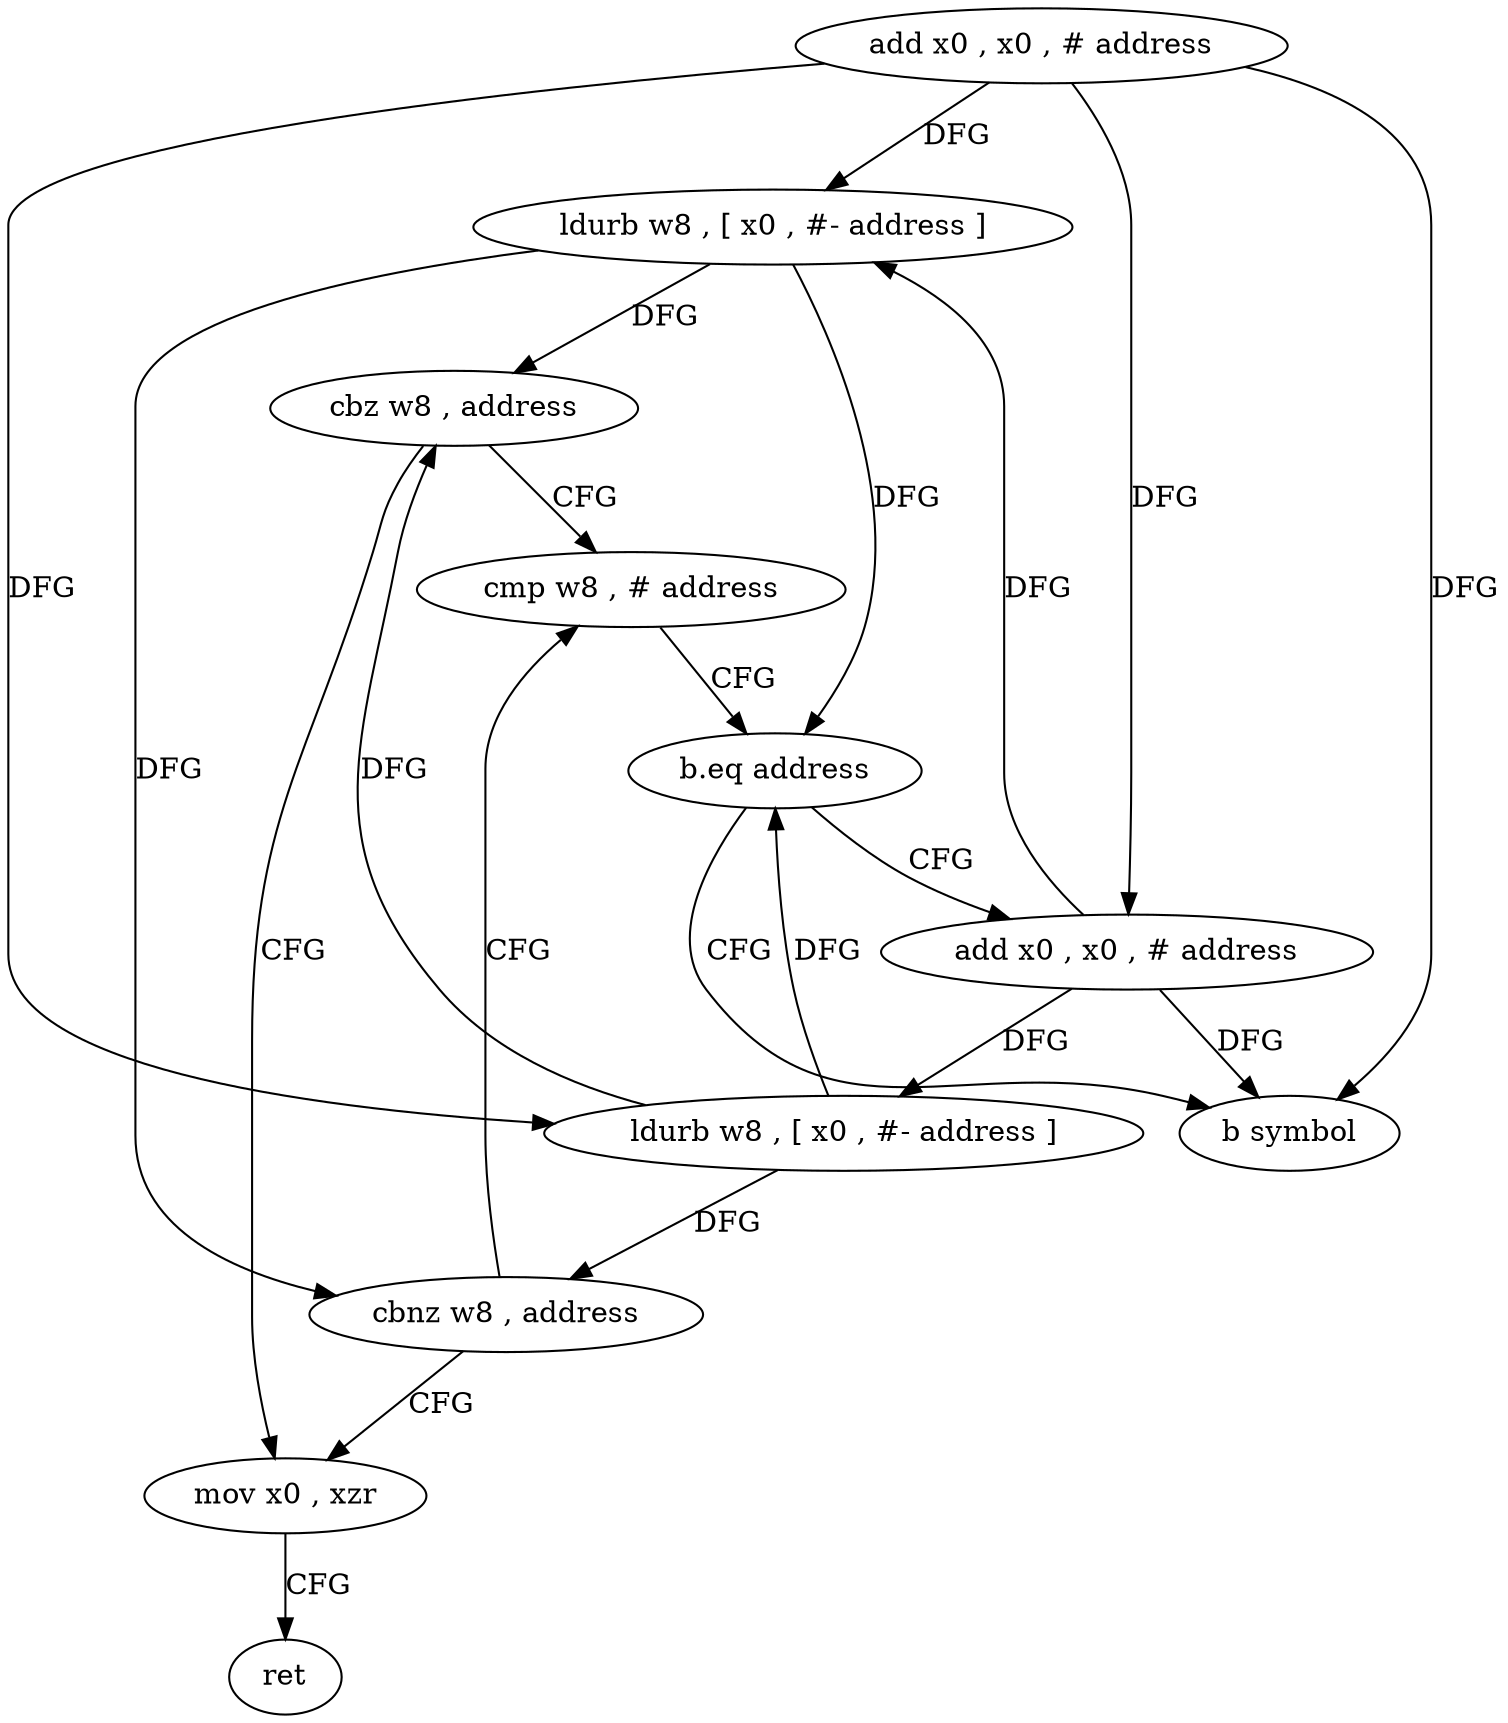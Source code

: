 digraph "func" {
"115156" [label = "add x0 , x0 , # address" ]
"115160" [label = "ldurb w8 , [ x0 , #- address ]" ]
"115164" [label = "cbz w8 , address" ]
"115188" [label = "mov x0 , xzr" ]
"115168" [label = "cmp w8 , # address" ]
"115192" [label = "ret" ]
"115172" [label = "b.eq address" ]
"115196" [label = "b symbol" ]
"115176" [label = "add x0 , x0 , # address" ]
"115180" [label = "ldurb w8 , [ x0 , #- address ]" ]
"115184" [label = "cbnz w8 , address" ]
"115156" -> "115160" [ label = "DFG" ]
"115156" -> "115196" [ label = "DFG" ]
"115156" -> "115176" [ label = "DFG" ]
"115156" -> "115180" [ label = "DFG" ]
"115160" -> "115164" [ label = "DFG" ]
"115160" -> "115172" [ label = "DFG" ]
"115160" -> "115184" [ label = "DFG" ]
"115164" -> "115188" [ label = "CFG" ]
"115164" -> "115168" [ label = "CFG" ]
"115188" -> "115192" [ label = "CFG" ]
"115168" -> "115172" [ label = "CFG" ]
"115172" -> "115196" [ label = "CFG" ]
"115172" -> "115176" [ label = "CFG" ]
"115176" -> "115180" [ label = "DFG" ]
"115176" -> "115160" [ label = "DFG" ]
"115176" -> "115196" [ label = "DFG" ]
"115180" -> "115184" [ label = "DFG" ]
"115180" -> "115164" [ label = "DFG" ]
"115180" -> "115172" [ label = "DFG" ]
"115184" -> "115168" [ label = "CFG" ]
"115184" -> "115188" [ label = "CFG" ]
}
